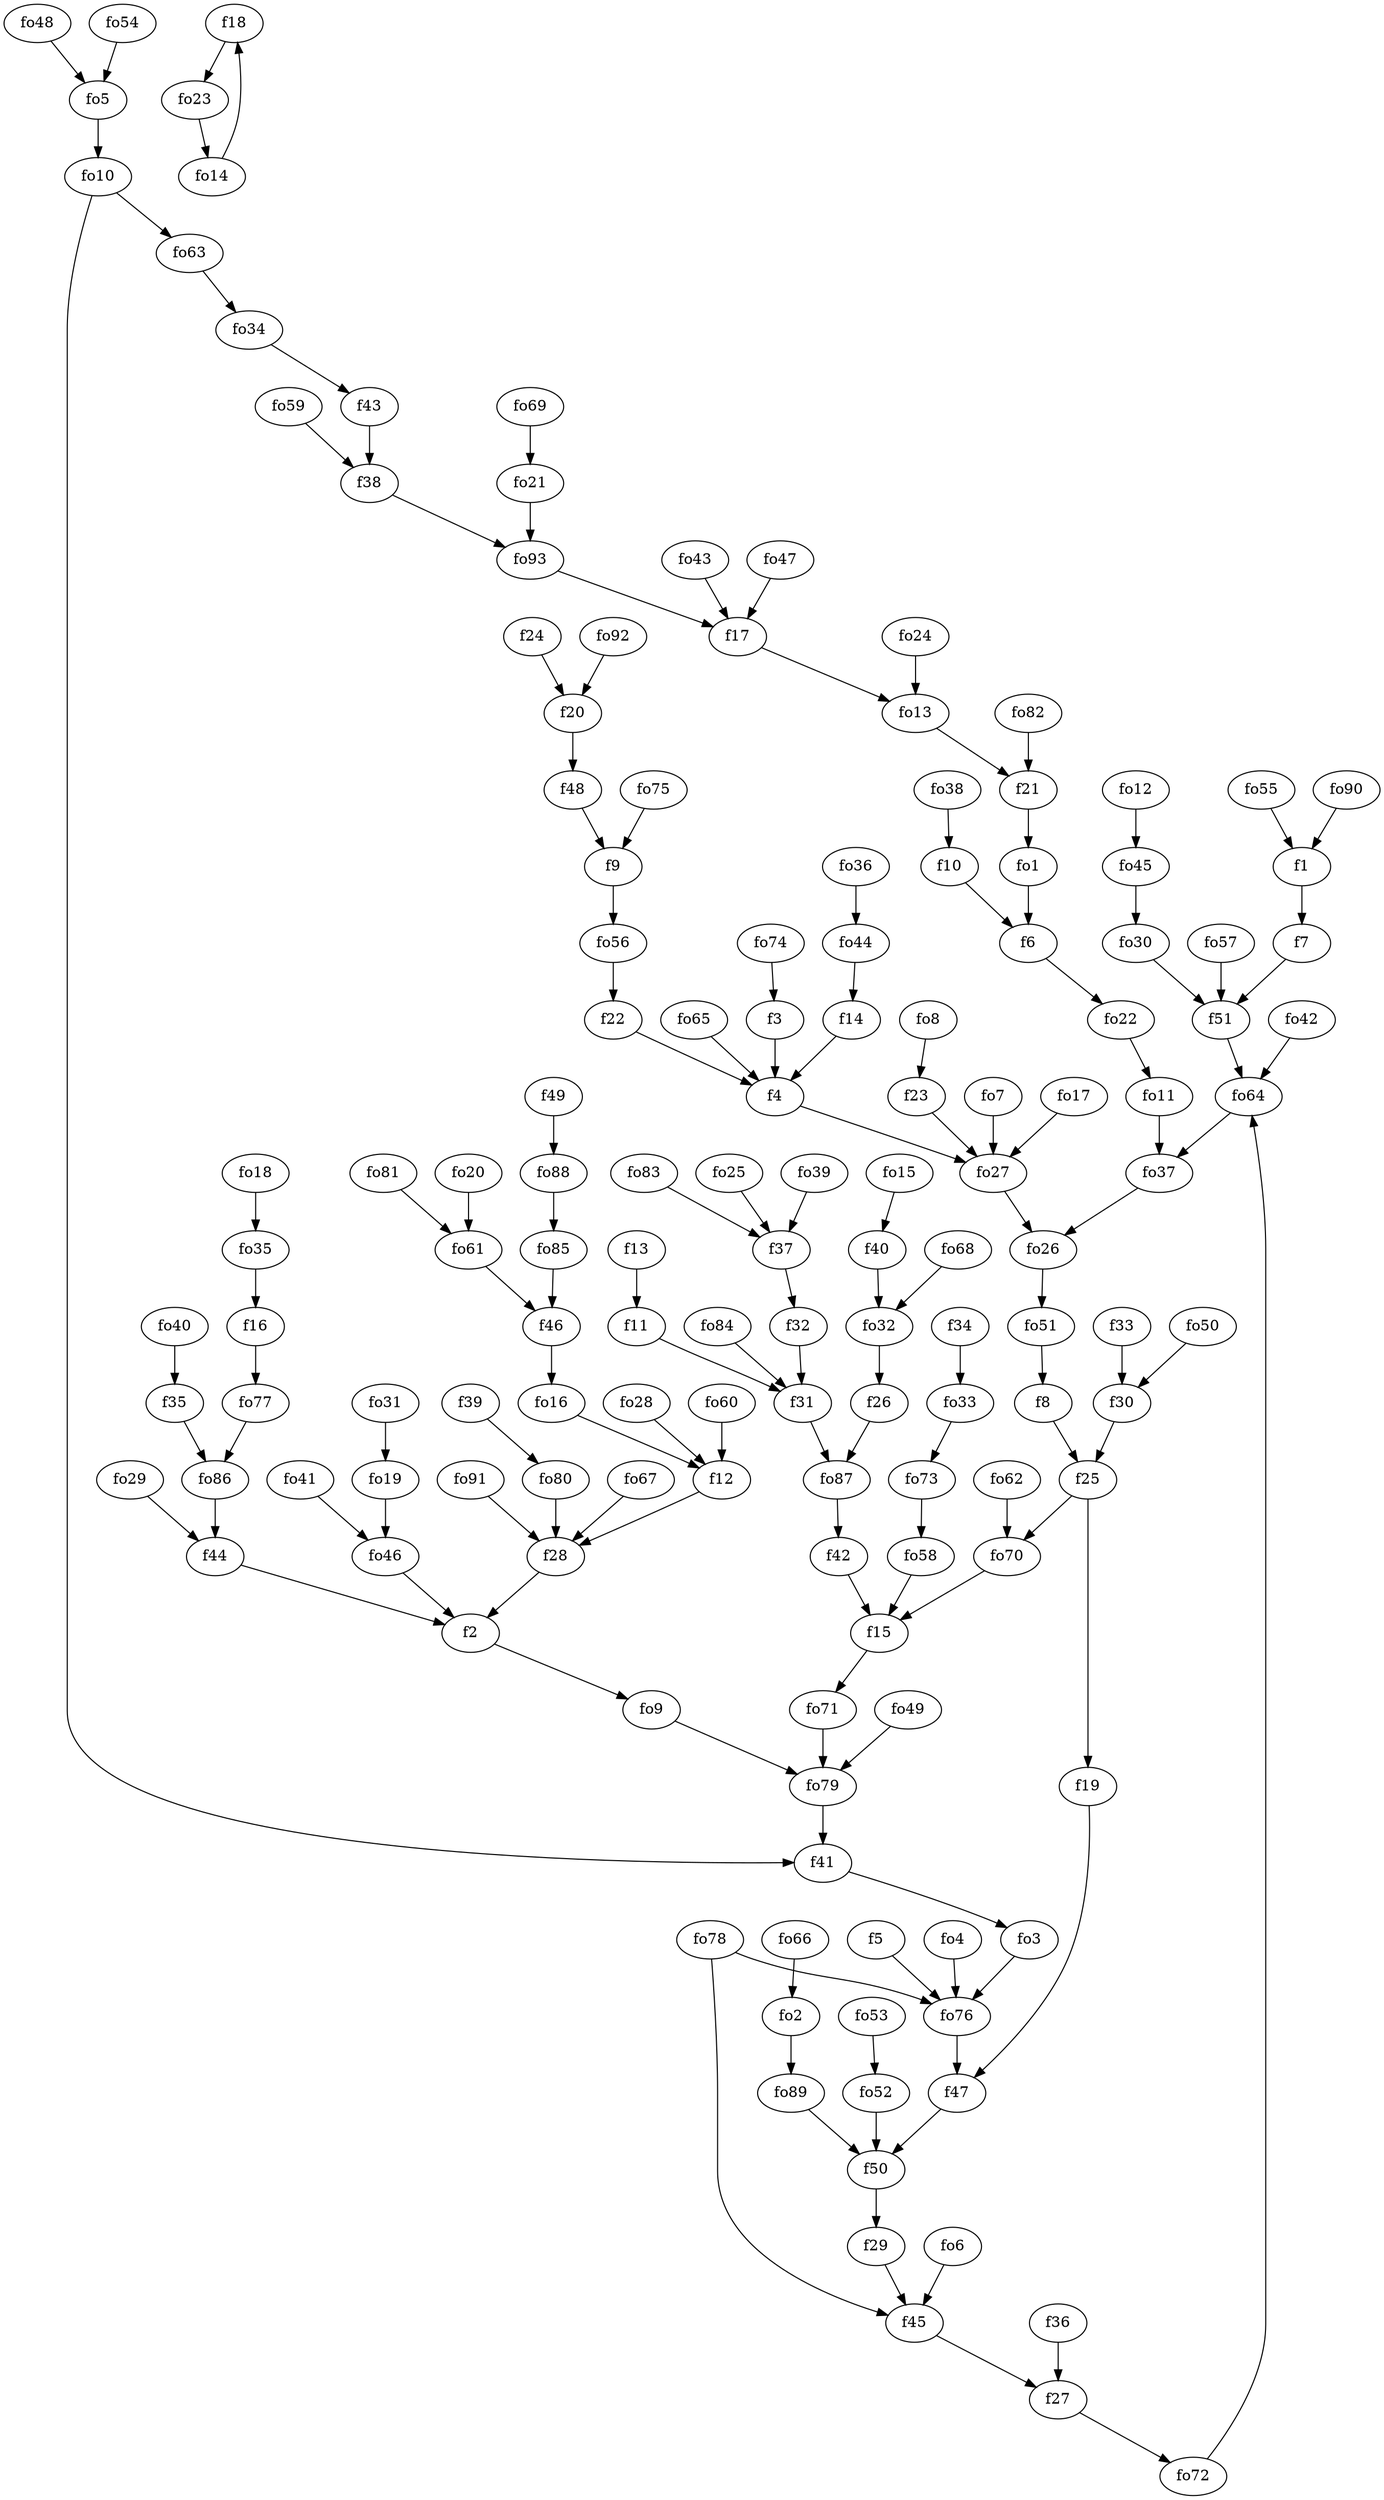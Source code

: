 strict digraph  {
f1;
f2;
f3;
f4;
f5;
f6;
f7;
f8;
f9;
f10;
f11;
f12;
f13;
f14;
f15;
f16;
f17;
f18;
f19;
f20;
f21;
f22;
f23;
f24;
f25;
f26;
f27;
f28;
f29;
f30;
f31;
f32;
f33;
f34;
f35;
f36;
f37;
f38;
f39;
f40;
f41;
f42;
f43;
f44;
f45;
f46;
f47;
f48;
f49;
f50;
f51;
fo1;
fo2;
fo3;
fo4;
fo5;
fo6;
fo7;
fo8;
fo9;
fo10;
fo11;
fo12;
fo13;
fo14;
fo15;
fo16;
fo17;
fo18;
fo19;
fo20;
fo21;
fo22;
fo23;
fo24;
fo25;
fo26;
fo27;
fo28;
fo29;
fo30;
fo31;
fo32;
fo33;
fo34;
fo35;
fo36;
fo37;
fo38;
fo39;
fo40;
fo41;
fo42;
fo43;
fo44;
fo45;
fo46;
fo47;
fo48;
fo49;
fo50;
fo51;
fo52;
fo53;
fo54;
fo55;
fo56;
fo57;
fo58;
fo59;
fo60;
fo61;
fo62;
fo63;
fo64;
fo65;
fo66;
fo67;
fo68;
fo69;
fo70;
fo71;
fo72;
fo73;
fo74;
fo75;
fo76;
fo77;
fo78;
fo79;
fo80;
fo81;
fo82;
fo83;
fo84;
fo85;
fo86;
fo87;
fo88;
fo89;
fo90;
fo91;
fo92;
fo93;
f1 -> f7  [weight=2];
f2 -> fo9  [weight=2];
f3 -> f4  [weight=2];
f4 -> fo27  [weight=2];
f5 -> fo76  [weight=2];
f6 -> fo22  [weight=2];
f7 -> f51  [weight=2];
f8 -> f25  [weight=2];
f9 -> fo56  [weight=2];
f10 -> f6  [weight=2];
f11 -> f31  [weight=2];
f12 -> f28  [weight=2];
f13 -> f11  [weight=2];
f14 -> f4  [weight=2];
f15 -> fo71  [weight=2];
f16 -> fo77  [weight=2];
f17 -> fo13  [weight=2];
f18 -> fo23  [weight=2];
f19 -> f47  [weight=2];
f20 -> f48  [weight=2];
f21 -> fo1  [weight=2];
f22 -> f4  [weight=2];
f23 -> fo27  [weight=2];
f24 -> f20  [weight=2];
f25 -> f19  [weight=2];
f25 -> fo70  [weight=2];
f26 -> fo87  [weight=2];
f27 -> fo72  [weight=2];
f28 -> f2  [weight=2];
f29 -> f45  [weight=2];
f30 -> f25  [weight=2];
f31 -> fo87  [weight=2];
f32 -> f31  [weight=2];
f33 -> f30  [weight=2];
f34 -> fo33  [weight=2];
f35 -> fo86  [weight=2];
f36 -> f27  [weight=2];
f37 -> f32  [weight=2];
f38 -> fo93  [weight=2];
f39 -> fo80  [weight=2];
f40 -> fo32  [weight=2];
f41 -> fo3  [weight=2];
f42 -> f15  [weight=2];
f43 -> f38  [weight=2];
f44 -> f2  [weight=2];
f45 -> f27  [weight=2];
f46 -> fo16  [weight=2];
f47 -> f50  [weight=2];
f48 -> f9  [weight=2];
f49 -> fo88  [weight=2];
f50 -> f29  [weight=2];
f51 -> fo64  [weight=2];
fo1 -> f6  [weight=2];
fo2 -> fo89  [weight=2];
fo3 -> fo76  [weight=2];
fo4 -> fo76  [weight=2];
fo5 -> fo10  [weight=2];
fo6 -> f45  [weight=2];
fo7 -> fo27  [weight=2];
fo8 -> f23  [weight=2];
fo9 -> fo79  [weight=2];
fo10 -> f41  [weight=2];
fo10 -> fo63  [weight=2];
fo11 -> fo37  [weight=2];
fo12 -> fo45  [weight=2];
fo13 -> f21  [weight=2];
fo14 -> f18  [weight=2];
fo15 -> f40  [weight=2];
fo16 -> f12  [weight=2];
fo17 -> fo27  [weight=2];
fo18 -> fo35  [weight=2];
fo19 -> fo46  [weight=2];
fo20 -> fo61  [weight=2];
fo21 -> fo93  [weight=2];
fo22 -> fo11  [weight=2];
fo23 -> fo14  [weight=2];
fo24 -> fo13  [weight=2];
fo25 -> f37  [weight=2];
fo26 -> fo51  [weight=2];
fo27 -> fo26  [weight=2];
fo28 -> f12  [weight=2];
fo29 -> f44  [weight=2];
fo30 -> f51  [weight=2];
fo31 -> fo19  [weight=2];
fo32 -> f26  [weight=2];
fo33 -> fo73  [weight=2];
fo34 -> f43  [weight=2];
fo35 -> f16  [weight=2];
fo36 -> fo44  [weight=2];
fo37 -> fo26  [weight=2];
fo38 -> f10  [weight=2];
fo39 -> f37  [weight=2];
fo40 -> f35  [weight=2];
fo41 -> fo46  [weight=2];
fo42 -> fo64  [weight=2];
fo43 -> f17  [weight=2];
fo44 -> f14  [weight=2];
fo45 -> fo30  [weight=2];
fo46 -> f2  [weight=2];
fo47 -> f17  [weight=2];
fo48 -> fo5  [weight=2];
fo49 -> fo79  [weight=2];
fo50 -> f30  [weight=2];
fo51 -> f8  [weight=2];
fo52 -> f50  [weight=2];
fo53 -> fo52  [weight=2];
fo54 -> fo5  [weight=2];
fo55 -> f1  [weight=2];
fo56 -> f22  [weight=2];
fo57 -> f51  [weight=2];
fo58 -> f15  [weight=2];
fo59 -> f38  [weight=2];
fo60 -> f12  [weight=2];
fo61 -> f46  [weight=2];
fo62 -> fo70  [weight=2];
fo63 -> fo34  [weight=2];
fo64 -> fo37  [weight=2];
fo65 -> f4  [weight=2];
fo66 -> fo2  [weight=2];
fo67 -> f28  [weight=2];
fo68 -> fo32  [weight=2];
fo69 -> fo21  [weight=2];
fo70 -> f15  [weight=2];
fo71 -> fo79  [weight=2];
fo72 -> fo64  [weight=2];
fo73 -> fo58  [weight=2];
fo74 -> f3  [weight=2];
fo75 -> f9  [weight=2];
fo76 -> f47  [weight=2];
fo77 -> fo86  [weight=2];
fo78 -> f45  [weight=2];
fo78 -> fo76  [weight=2];
fo79 -> f41  [weight=2];
fo80 -> f28  [weight=2];
fo81 -> fo61  [weight=2];
fo82 -> f21  [weight=2];
fo83 -> f37  [weight=2];
fo84 -> f31  [weight=2];
fo85 -> f46  [weight=2];
fo86 -> f44  [weight=2];
fo87 -> f42  [weight=2];
fo88 -> fo85  [weight=2];
fo89 -> f50  [weight=2];
fo90 -> f1  [weight=2];
fo91 -> f28  [weight=2];
fo92 -> f20  [weight=2];
fo93 -> f17  [weight=2];
}
